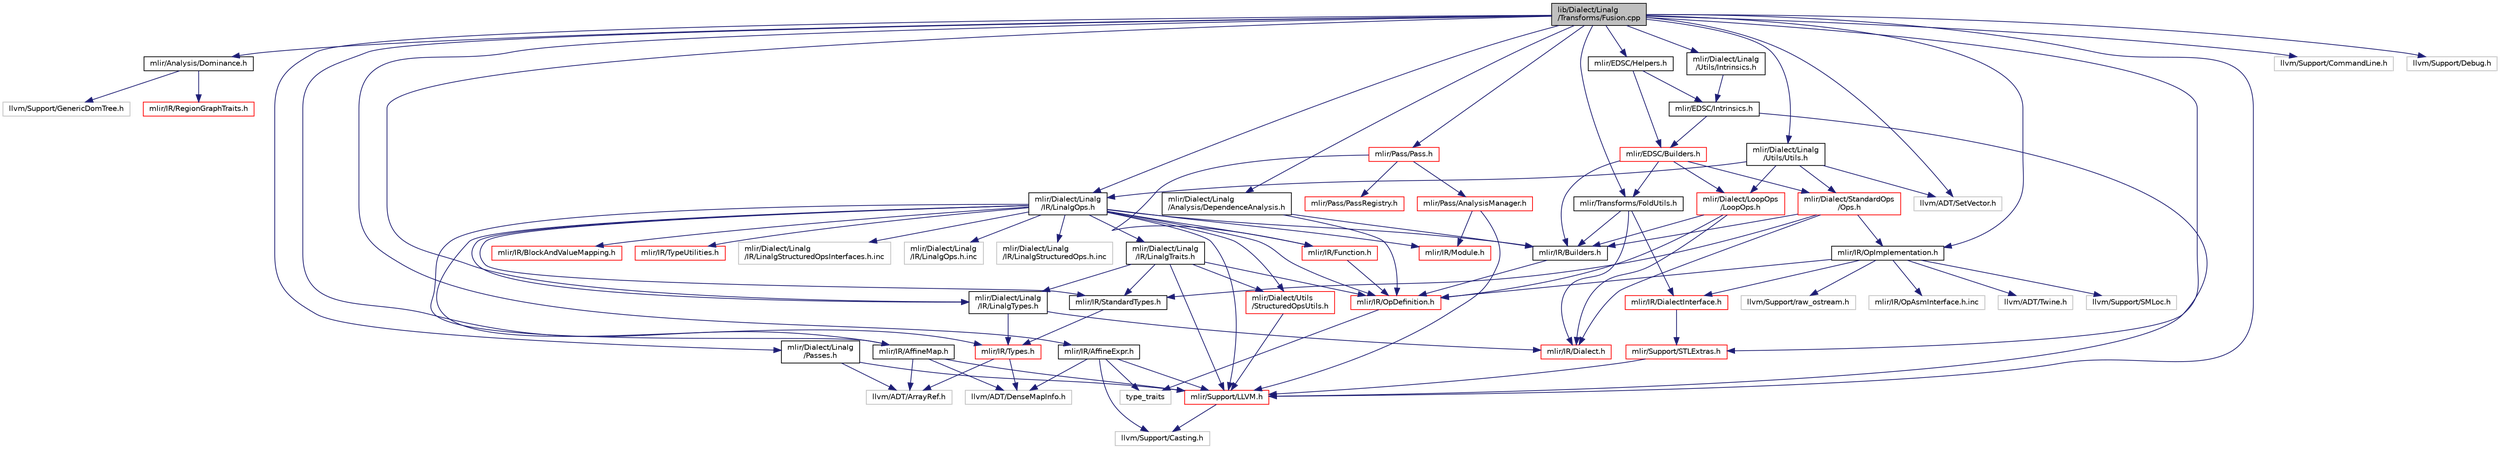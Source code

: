 digraph "lib/Dialect/Linalg/Transforms/Fusion.cpp"
{
  bgcolor="transparent";
  edge [fontname="Helvetica",fontsize="10",labelfontname="Helvetica",labelfontsize="10"];
  node [fontname="Helvetica",fontsize="10",shape=record];
  Node0 [label="lib/Dialect/Linalg\l/Transforms/Fusion.cpp",height=0.2,width=0.4,color="black", fillcolor="grey75", style="filled", fontcolor="black"];
  Node0 -> Node1 [color="midnightblue",fontsize="10",style="solid",fontname="Helvetica"];
  Node1 [label="mlir/Analysis/Dominance.h",height=0.2,width=0.4,color="black",URL="$Dominance_8h.html"];
  Node1 -> Node2 [color="midnightblue",fontsize="10",style="solid",fontname="Helvetica"];
  Node2 [label="mlir/IR/RegionGraphTraits.h",height=0.2,width=0.4,color="red",URL="$RegionGraphTraits_8h.html"];
  Node1 -> Node40 [color="midnightblue",fontsize="10",style="solid",fontname="Helvetica"];
  Node40 [label="llvm/Support/GenericDomTree.h",height=0.2,width=0.4,color="grey75"];
  Node0 -> Node41 [color="midnightblue",fontsize="10",style="solid",fontname="Helvetica"];
  Node41 [label="mlir/Dialect/Linalg\l/Analysis/DependenceAnalysis.h",height=0.2,width=0.4,color="black",URL="$DependenceAnalysis_8h.html"];
  Node41 -> Node42 [color="midnightblue",fontsize="10",style="solid",fontname="Helvetica"];
  Node42 [label="mlir/IR/Builders.h",height=0.2,width=0.4,color="black",URL="$IR_2Builders_8h.html"];
  Node42 -> Node43 [color="midnightblue",fontsize="10",style="solid",fontname="Helvetica"];
  Node43 [label="mlir/IR/OpDefinition.h",height=0.2,width=0.4,color="red",URL="$OpDefinition_8h.html"];
  Node43 -> Node51 [color="midnightblue",fontsize="10",style="solid",fontname="Helvetica"];
  Node51 [label="type_traits",height=0.2,width=0.4,color="grey75"];
  Node41 -> Node43 [color="midnightblue",fontsize="10",style="solid",fontname="Helvetica"];
  Node0 -> Node52 [color="midnightblue",fontsize="10",style="solid",fontname="Helvetica"];
  Node52 [label="mlir/Dialect/Linalg\l/IR/LinalgOps.h",height=0.2,width=0.4,color="black",URL="$LinalgOps_8h.html"];
  Node52 -> Node53 [color="midnightblue",fontsize="10",style="solid",fontname="Helvetica"];
  Node53 [label="mlir/Dialect/Linalg\l/IR/LinalgTraits.h",height=0.2,width=0.4,color="black",URL="$LinalgTraits_8h.html"];
  Node53 -> Node54 [color="midnightblue",fontsize="10",style="solid",fontname="Helvetica"];
  Node54 [label="mlir/Dialect/Linalg\l/IR/LinalgTypes.h",height=0.2,width=0.4,color="black",URL="$LinalgTypes_8h.html"];
  Node54 -> Node55 [color="midnightblue",fontsize="10",style="solid",fontname="Helvetica"];
  Node55 [label="mlir/IR/Dialect.h",height=0.2,width=0.4,color="red",URL="$IR_2Dialect_8h.html"];
  Node54 -> Node7 [color="midnightblue",fontsize="10",style="solid",fontname="Helvetica"];
  Node7 [label="mlir/IR/Types.h",height=0.2,width=0.4,color="red",URL="$Types_8h.html"];
  Node7 -> Node24 [color="midnightblue",fontsize="10",style="solid",fontname="Helvetica"];
  Node24 [label="llvm/ADT/ArrayRef.h",height=0.2,width=0.4,color="grey75"];
  Node7 -> Node25 [color="midnightblue",fontsize="10",style="solid",fontname="Helvetica"];
  Node25 [label="llvm/ADT/DenseMapInfo.h",height=0.2,width=0.4,color="grey75"];
  Node53 -> Node56 [color="midnightblue",fontsize="10",style="solid",fontname="Helvetica"];
  Node56 [label="mlir/Dialect/Utils\l/StructuredOpsUtils.h",height=0.2,width=0.4,color="red",URL="$StructuredOpsUtils_8h.html"];
  Node56 -> Node10 [color="midnightblue",fontsize="10",style="solid",fontname="Helvetica"];
  Node10 [label="mlir/Support/LLVM.h",height=0.2,width=0.4,color="red",URL="$LLVM_8h.html"];
  Node10 -> Node12 [color="midnightblue",fontsize="10",style="solid",fontname="Helvetica"];
  Node12 [label="llvm/Support/Casting.h",height=0.2,width=0.4,color="grey75"];
  Node53 -> Node43 [color="midnightblue",fontsize="10",style="solid",fontname="Helvetica"];
  Node53 -> Node57 [color="midnightblue",fontsize="10",style="solid",fontname="Helvetica"];
  Node57 [label="mlir/IR/StandardTypes.h",height=0.2,width=0.4,color="black",URL="$StandardTypes_8h.html"];
  Node57 -> Node7 [color="midnightblue",fontsize="10",style="solid",fontname="Helvetica"];
  Node53 -> Node10 [color="midnightblue",fontsize="10",style="solid",fontname="Helvetica"];
  Node52 -> Node54 [color="midnightblue",fontsize="10",style="solid",fontname="Helvetica"];
  Node52 -> Node56 [color="midnightblue",fontsize="10",style="solid",fontname="Helvetica"];
  Node52 -> Node58 [color="midnightblue",fontsize="10",style="solid",fontname="Helvetica"];
  Node58 [label="mlir/IR/AffineMap.h",height=0.2,width=0.4,color="black",URL="$AffineMap_8h.html"];
  Node58 -> Node10 [color="midnightblue",fontsize="10",style="solid",fontname="Helvetica"];
  Node58 -> Node24 [color="midnightblue",fontsize="10",style="solid",fontname="Helvetica"];
  Node58 -> Node25 [color="midnightblue",fontsize="10",style="solid",fontname="Helvetica"];
  Node52 -> Node59 [color="midnightblue",fontsize="10",style="solid",fontname="Helvetica"];
  Node59 [label="mlir/IR/BlockAndValueMapping.h",height=0.2,width=0.4,color="red",URL="$BlockAndValueMapping_8h.html"];
  Node52 -> Node42 [color="midnightblue",fontsize="10",style="solid",fontname="Helvetica"];
  Node52 -> Node60 [color="midnightblue",fontsize="10",style="solid",fontname="Helvetica"];
  Node60 [label="mlir/IR/Function.h",height=0.2,width=0.4,color="red",URL="$Function_8h.html"];
  Node60 -> Node43 [color="midnightblue",fontsize="10",style="solid",fontname="Helvetica"];
  Node52 -> Node67 [color="midnightblue",fontsize="10",style="solid",fontname="Helvetica"];
  Node67 [label="mlir/IR/Module.h",height=0.2,width=0.4,color="red",URL="$Module_8h.html"];
  Node52 -> Node43 [color="midnightblue",fontsize="10",style="solid",fontname="Helvetica"];
  Node52 -> Node57 [color="midnightblue",fontsize="10",style="solid",fontname="Helvetica"];
  Node52 -> Node68 [color="midnightblue",fontsize="10",style="solid",fontname="Helvetica"];
  Node68 [label="mlir/IR/TypeUtilities.h",height=0.2,width=0.4,color="red",URL="$TypeUtilities_8h.html"];
  Node52 -> Node7 [color="midnightblue",fontsize="10",style="solid",fontname="Helvetica"];
  Node52 -> Node10 [color="midnightblue",fontsize="10",style="solid",fontname="Helvetica"];
  Node52 -> Node69 [color="midnightblue",fontsize="10",style="solid",fontname="Helvetica"];
  Node69 [label="mlir/Dialect/Linalg\l/IR/LinalgStructuredOpsInterfaces.h.inc",height=0.2,width=0.4,color="grey75"];
  Node52 -> Node70 [color="midnightblue",fontsize="10",style="solid",fontname="Helvetica"];
  Node70 [label="mlir/Dialect/Linalg\l/IR/LinalgOps.h.inc",height=0.2,width=0.4,color="grey75"];
  Node52 -> Node71 [color="midnightblue",fontsize="10",style="solid",fontname="Helvetica"];
  Node71 [label="mlir/Dialect/Linalg\l/IR/LinalgStructuredOps.h.inc",height=0.2,width=0.4,color="grey75"];
  Node0 -> Node54 [color="midnightblue",fontsize="10",style="solid",fontname="Helvetica"];
  Node0 -> Node72 [color="midnightblue",fontsize="10",style="solid",fontname="Helvetica"];
  Node72 [label="mlir/Dialect/Linalg\l/Passes.h",height=0.2,width=0.4,color="black",URL="$Dialect_2Linalg_2Passes_8h.html"];
  Node72 -> Node10 [color="midnightblue",fontsize="10",style="solid",fontname="Helvetica"];
  Node72 -> Node24 [color="midnightblue",fontsize="10",style="solid",fontname="Helvetica"];
  Node0 -> Node73 [color="midnightblue",fontsize="10",style="solid",fontname="Helvetica"];
  Node73 [label="mlir/Dialect/Linalg\l/Utils/Intrinsics.h",height=0.2,width=0.4,color="black",URL="$Dialect_2Linalg_2Utils_2Intrinsics_8h.html"];
  Node73 -> Node74 [color="midnightblue",fontsize="10",style="solid",fontname="Helvetica"];
  Node74 [label="mlir/EDSC/Intrinsics.h",height=0.2,width=0.4,color="black",URL="$EDSC_2Intrinsics_8h.html"];
  Node74 -> Node75 [color="midnightblue",fontsize="10",style="solid",fontname="Helvetica"];
  Node75 [label="mlir/EDSC/Builders.h",height=0.2,width=0.4,color="red",URL="$EDSC_2Builders_8h.html"];
  Node75 -> Node80 [color="midnightblue",fontsize="10",style="solid",fontname="Helvetica"];
  Node80 [label="mlir/Dialect/LoopOps\l/LoopOps.h",height=0.2,width=0.4,color="red",URL="$LoopOps_8h.html"];
  Node80 -> Node42 [color="midnightblue",fontsize="10",style="solid",fontname="Helvetica"];
  Node80 -> Node55 [color="midnightblue",fontsize="10",style="solid",fontname="Helvetica"];
  Node80 -> Node43 [color="midnightblue",fontsize="10",style="solid",fontname="Helvetica"];
  Node75 -> Node82 [color="midnightblue",fontsize="10",style="solid",fontname="Helvetica"];
  Node82 [label="mlir/Dialect/StandardOps\l/Ops.h",height=0.2,width=0.4,color="red",URL="$Ops_8h.html"];
  Node82 -> Node42 [color="midnightblue",fontsize="10",style="solid",fontname="Helvetica"];
  Node82 -> Node55 [color="midnightblue",fontsize="10",style="solid",fontname="Helvetica"];
  Node82 -> Node83 [color="midnightblue",fontsize="10",style="solid",fontname="Helvetica"];
  Node83 [label="mlir/IR/OpImplementation.h",height=0.2,width=0.4,color="black",URL="$OpImplementation_8h.html"];
  Node83 -> Node84 [color="midnightblue",fontsize="10",style="solid",fontname="Helvetica"];
  Node84 [label="mlir/IR/DialectInterface.h",height=0.2,width=0.4,color="red",URL="$DialectInterface_8h.html"];
  Node84 -> Node18 [color="midnightblue",fontsize="10",style="solid",fontname="Helvetica"];
  Node18 [label="mlir/Support/STLExtras.h",height=0.2,width=0.4,color="red",URL="$STLExtras_8h.html"];
  Node18 -> Node10 [color="midnightblue",fontsize="10",style="solid",fontname="Helvetica"];
  Node83 -> Node43 [color="midnightblue",fontsize="10",style="solid",fontname="Helvetica"];
  Node83 -> Node50 [color="midnightblue",fontsize="10",style="solid",fontname="Helvetica"];
  Node50 [label="llvm/ADT/Twine.h",height=0.2,width=0.4,color="grey75"];
  Node83 -> Node85 [color="midnightblue",fontsize="10",style="solid",fontname="Helvetica"];
  Node85 [label="llvm/Support/SMLoc.h",height=0.2,width=0.4,color="grey75"];
  Node83 -> Node86 [color="midnightblue",fontsize="10",style="solid",fontname="Helvetica"];
  Node86 [label="llvm/Support/raw_ostream.h",height=0.2,width=0.4,color="grey75"];
  Node83 -> Node87 [color="midnightblue",fontsize="10",style="solid",fontname="Helvetica"];
  Node87 [label="mlir/IR/OpAsmInterface.h.inc",height=0.2,width=0.4,color="grey75"];
  Node82 -> Node57 [color="midnightblue",fontsize="10",style="solid",fontname="Helvetica"];
  Node75 -> Node42 [color="midnightblue",fontsize="10",style="solid",fontname="Helvetica"];
  Node75 -> Node90 [color="midnightblue",fontsize="10",style="solid",fontname="Helvetica"];
  Node90 [label="mlir/Transforms/FoldUtils.h",height=0.2,width=0.4,color="black",URL="$FoldUtils_8h.html"];
  Node90 -> Node42 [color="midnightblue",fontsize="10",style="solid",fontname="Helvetica"];
  Node90 -> Node55 [color="midnightblue",fontsize="10",style="solid",fontname="Helvetica"];
  Node90 -> Node84 [color="midnightblue",fontsize="10",style="solid",fontname="Helvetica"];
  Node74 -> Node10 [color="midnightblue",fontsize="10",style="solid",fontname="Helvetica"];
  Node0 -> Node91 [color="midnightblue",fontsize="10",style="solid",fontname="Helvetica"];
  Node91 [label="mlir/Dialect/Linalg\l/Utils/Utils.h",height=0.2,width=0.4,color="black",URL="$Dialect_2Linalg_2Utils_2Utils_8h.html"];
  Node91 -> Node52 [color="midnightblue",fontsize="10",style="solid",fontname="Helvetica"];
  Node91 -> Node80 [color="midnightblue",fontsize="10",style="solid",fontname="Helvetica"];
  Node91 -> Node82 [color="midnightblue",fontsize="10",style="solid",fontname="Helvetica"];
  Node91 -> Node92 [color="midnightblue",fontsize="10",style="solid",fontname="Helvetica"];
  Node92 [label="llvm/ADT/SetVector.h",height=0.2,width=0.4,color="grey75"];
  Node0 -> Node93 [color="midnightblue",fontsize="10",style="solid",fontname="Helvetica"];
  Node93 [label="mlir/EDSC/Helpers.h",height=0.2,width=0.4,color="black",URL="$Helpers_8h.html"];
  Node93 -> Node75 [color="midnightblue",fontsize="10",style="solid",fontname="Helvetica"];
  Node93 -> Node74 [color="midnightblue",fontsize="10",style="solid",fontname="Helvetica"];
  Node0 -> Node94 [color="midnightblue",fontsize="10",style="solid",fontname="Helvetica"];
  Node94 [label="mlir/IR/AffineExpr.h",height=0.2,width=0.4,color="black",URL="$AffineExpr_8h.html"];
  Node94 -> Node10 [color="midnightblue",fontsize="10",style="solid",fontname="Helvetica"];
  Node94 -> Node25 [color="midnightblue",fontsize="10",style="solid",fontname="Helvetica"];
  Node94 -> Node12 [color="midnightblue",fontsize="10",style="solid",fontname="Helvetica"];
  Node94 -> Node51 [color="midnightblue",fontsize="10",style="solid",fontname="Helvetica"];
  Node0 -> Node58 [color="midnightblue",fontsize="10",style="solid",fontname="Helvetica"];
  Node0 -> Node83 [color="midnightblue",fontsize="10",style="solid",fontname="Helvetica"];
  Node0 -> Node95 [color="midnightblue",fontsize="10",style="solid",fontname="Helvetica"];
  Node95 [label="mlir/Pass/Pass.h",height=0.2,width=0.4,color="red",URL="$Pass_8h.html"];
  Node95 -> Node60 [color="midnightblue",fontsize="10",style="solid",fontname="Helvetica"];
  Node95 -> Node96 [color="midnightblue",fontsize="10",style="solid",fontname="Helvetica"];
  Node96 [label="mlir/Pass/AnalysisManager.h",height=0.2,width=0.4,color="red",URL="$AnalysisManager_8h.html"];
  Node96 -> Node67 [color="midnightblue",fontsize="10",style="solid",fontname="Helvetica"];
  Node96 -> Node10 [color="midnightblue",fontsize="10",style="solid",fontname="Helvetica"];
  Node95 -> Node100 [color="midnightblue",fontsize="10",style="solid",fontname="Helvetica"];
  Node100 [label="mlir/Pass/PassRegistry.h",height=0.2,width=0.4,color="red",URL="$PassRegistry_8h.html"];
  Node0 -> Node10 [color="midnightblue",fontsize="10",style="solid",fontname="Helvetica"];
  Node0 -> Node18 [color="midnightblue",fontsize="10",style="solid",fontname="Helvetica"];
  Node0 -> Node90 [color="midnightblue",fontsize="10",style="solid",fontname="Helvetica"];
  Node0 -> Node92 [color="midnightblue",fontsize="10",style="solid",fontname="Helvetica"];
  Node0 -> Node102 [color="midnightblue",fontsize="10",style="solid",fontname="Helvetica"];
  Node102 [label="llvm/Support/CommandLine.h",height=0.2,width=0.4,color="grey75"];
  Node0 -> Node105 [color="midnightblue",fontsize="10",style="solid",fontname="Helvetica"];
  Node105 [label="llvm/Support/Debug.h",height=0.2,width=0.4,color="grey75"];
}
